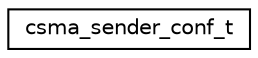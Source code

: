 digraph "Graphical Class Hierarchy"
{
 // LATEX_PDF_SIZE
  edge [fontname="Helvetica",fontsize="10",labelfontname="Helvetica",labelfontsize="10"];
  node [fontname="Helvetica",fontsize="10",shape=record];
  rankdir="LR";
  Node0 [label="csma_sender_conf_t",height=0.2,width=0.4,color="black", fillcolor="white", style="filled",URL="$structcsma__sender__conf__t.html",tooltip="Configuration type for backoff."];
}
